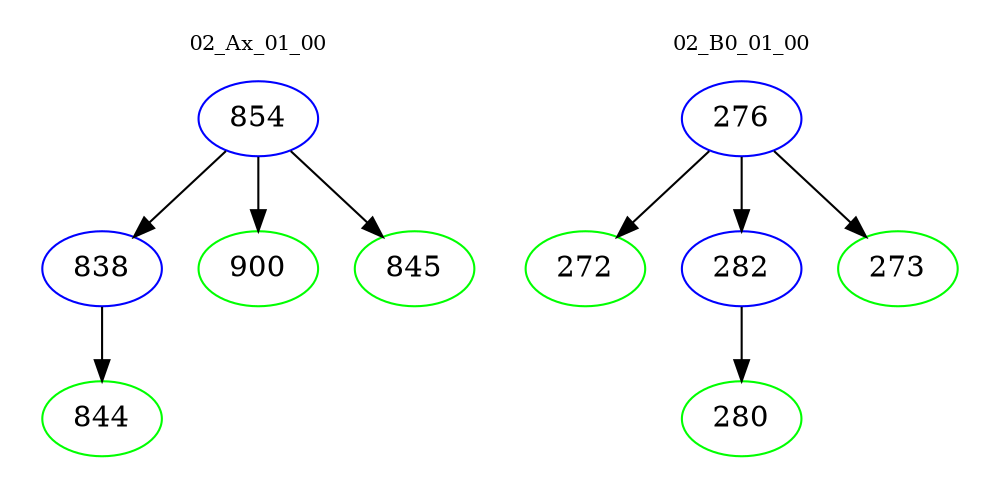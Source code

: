 digraph{
subgraph cluster_0 {
color = white
label = "02_Ax_01_00";
fontsize=10;
T0_854 [label="854", color="blue"]
T0_854 -> T0_838 [color="black"]
T0_838 [label="838", color="blue"]
T0_838 -> T0_844 [color="black"]
T0_844 [label="844", color="green"]
T0_854 -> T0_900 [color="black"]
T0_900 [label="900", color="green"]
T0_854 -> T0_845 [color="black"]
T0_845 [label="845", color="green"]
}
subgraph cluster_1 {
color = white
label = "02_B0_01_00";
fontsize=10;
T1_276 [label="276", color="blue"]
T1_276 -> T1_272 [color="black"]
T1_272 [label="272", color="green"]
T1_276 -> T1_282 [color="black"]
T1_282 [label="282", color="blue"]
T1_282 -> T1_280 [color="black"]
T1_280 [label="280", color="green"]
T1_276 -> T1_273 [color="black"]
T1_273 [label="273", color="green"]
}
}
